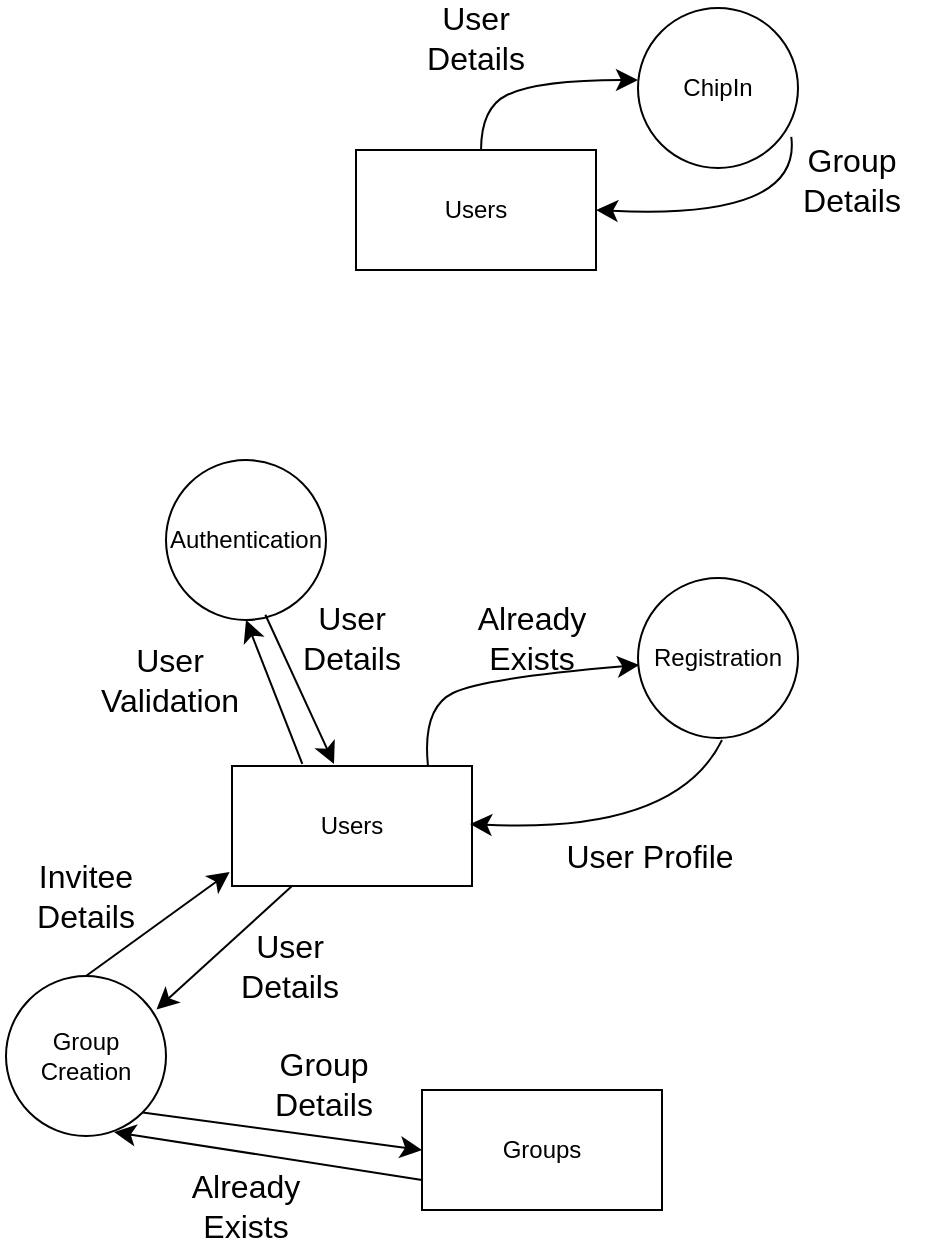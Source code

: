 <mxfile version="24.8.4">
  <diagram name="Page-1" id="Ox2pd_-ezXuu2vmuTwkr">
    <mxGraphModel dx="1374" dy="936" grid="0" gridSize="10" guides="1" tooltips="1" connect="1" arrows="1" fold="1" page="0" pageScale="1" pageWidth="827" pageHeight="1169" math="0" shadow="0">
      <root>
        <mxCell id="0" />
        <mxCell id="1" parent="0" />
        <mxCell id="_YDLDDmP3AWMdbrlhDva-1" value="ChipIn" style="ellipse;whiteSpace=wrap;html=1;aspect=fixed;" vertex="1" parent="1">
          <mxGeometry x="99" y="358" width="80" height="80" as="geometry" />
        </mxCell>
        <mxCell id="_YDLDDmP3AWMdbrlhDva-2" value="" style="curved=1;endArrow=classic;html=1;rounded=0;fontSize=12;startSize=8;endSize=8;" edge="1" parent="1">
          <mxGeometry width="50" height="50" relative="1" as="geometry">
            <mxPoint x="21" y="438" as="sourcePoint" />
            <mxPoint x="99" y="394" as="targetPoint" />
            <Array as="points">
              <mxPoint x="18" y="409" />
              <mxPoint x="49" y="394" />
            </Array>
          </mxGeometry>
        </mxCell>
        <mxCell id="_YDLDDmP3AWMdbrlhDva-3" value="Users" style="rounded=0;whiteSpace=wrap;html=1;" vertex="1" parent="1">
          <mxGeometry x="-42" y="429" width="120" height="60" as="geometry" />
        </mxCell>
        <mxCell id="_YDLDDmP3AWMdbrlhDva-4" value="User Details" style="text;html=1;align=center;verticalAlign=middle;whiteSpace=wrap;rounded=0;fontSize=16;" vertex="1" parent="1">
          <mxGeometry x="-25" y="358" width="86" height="30" as="geometry" />
        </mxCell>
        <mxCell id="_YDLDDmP3AWMdbrlhDva-10" value="" style="curved=1;endArrow=classic;html=1;rounded=0;fontSize=12;startSize=8;endSize=8;entryX=1;entryY=0.5;entryDx=0;entryDy=0;exitX=0.958;exitY=0.805;exitDx=0;exitDy=0;exitPerimeter=0;" edge="1" parent="1" source="_YDLDDmP3AWMdbrlhDva-1" target="_YDLDDmP3AWMdbrlhDva-3">
          <mxGeometry width="50" height="50" relative="1" as="geometry">
            <mxPoint x="153" y="508" as="sourcePoint" />
            <mxPoint x="231" y="464" as="targetPoint" />
            <Array as="points">
              <mxPoint x="181" y="464" />
            </Array>
          </mxGeometry>
        </mxCell>
        <mxCell id="_YDLDDmP3AWMdbrlhDva-11" value="Group Details" style="text;html=1;align=center;verticalAlign=middle;whiteSpace=wrap;rounded=0;fontSize=16;" vertex="1" parent="1">
          <mxGeometry x="163" y="429" width="86" height="30" as="geometry" />
        </mxCell>
        <mxCell id="_YDLDDmP3AWMdbrlhDva-12" value="Registration" style="ellipse;whiteSpace=wrap;html=1;aspect=fixed;" vertex="1" parent="1">
          <mxGeometry x="99" y="643" width="80" height="80" as="geometry" />
        </mxCell>
        <mxCell id="_YDLDDmP3AWMdbrlhDva-14" value="Users" style="rounded=0;whiteSpace=wrap;html=1;" vertex="1" parent="1">
          <mxGeometry x="-104" y="737" width="120" height="60" as="geometry" />
        </mxCell>
        <mxCell id="_YDLDDmP3AWMdbrlhDva-15" value="User Profile" style="text;html=1;align=center;verticalAlign=middle;whiteSpace=wrap;rounded=0;fontSize=16;" vertex="1" parent="1">
          <mxGeometry x="62" y="767" width="86" height="30" as="geometry" />
        </mxCell>
        <mxCell id="_YDLDDmP3AWMdbrlhDva-16" value="" style="curved=1;endArrow=classic;html=1;rounded=0;fontSize=12;startSize=8;endSize=8;entryX=1;entryY=0.5;entryDx=0;entryDy=0;" edge="1" parent="1">
          <mxGeometry width="50" height="50" relative="1" as="geometry">
            <mxPoint x="141" y="724" as="sourcePoint" />
            <mxPoint x="15" y="766" as="targetPoint" />
            <Array as="points">
              <mxPoint x="118" y="771" />
            </Array>
          </mxGeometry>
        </mxCell>
        <mxCell id="_YDLDDmP3AWMdbrlhDva-17" value="Authentication" style="ellipse;whiteSpace=wrap;html=1;aspect=fixed;" vertex="1" parent="1">
          <mxGeometry x="-137" y="584" width="80" height="80" as="geometry" />
        </mxCell>
        <mxCell id="_YDLDDmP3AWMdbrlhDva-19" value="" style="endArrow=classic;html=1;rounded=0;fontSize=12;startSize=8;endSize=8;curved=1;exitX=0.621;exitY=0.967;exitDx=0;exitDy=0;exitPerimeter=0;" edge="1" parent="1" source="_YDLDDmP3AWMdbrlhDva-17">
          <mxGeometry width="50" height="50" relative="1" as="geometry">
            <mxPoint x="-3" y="721" as="sourcePoint" />
            <mxPoint x="-53" y="736" as="targetPoint" />
          </mxGeometry>
        </mxCell>
        <mxCell id="_YDLDDmP3AWMdbrlhDva-20" value="User Details" style="text;html=1;align=center;verticalAlign=middle;whiteSpace=wrap;rounded=0;fontSize=16;" vertex="1" parent="1">
          <mxGeometry x="-87" y="658" width="86" height="30" as="geometry" />
        </mxCell>
        <mxCell id="_YDLDDmP3AWMdbrlhDva-21" value="" style="endArrow=classic;html=1;rounded=0;fontSize=12;startSize=8;endSize=8;curved=1;exitX=0.293;exitY=-0.017;exitDx=0;exitDy=0;exitPerimeter=0;entryX=0.5;entryY=1;entryDx=0;entryDy=0;" edge="1" parent="1" source="_YDLDDmP3AWMdbrlhDva-14" target="_YDLDDmP3AWMdbrlhDva-17">
          <mxGeometry width="50" height="50" relative="1" as="geometry">
            <mxPoint x="-81" y="729" as="sourcePoint" />
            <mxPoint x="-42" y="796" as="targetPoint" />
          </mxGeometry>
        </mxCell>
        <mxCell id="_YDLDDmP3AWMdbrlhDva-22" value="User Validation" style="text;html=1;align=center;verticalAlign=middle;whiteSpace=wrap;rounded=0;fontSize=16;" vertex="1" parent="1">
          <mxGeometry x="-178" y="679" width="86" height="30" as="geometry" />
        </mxCell>
        <mxCell id="_YDLDDmP3AWMdbrlhDva-27" style="edgeStyle=none;curved=1;rounded=0;orthogonalLoop=1;jettySize=auto;html=1;exitX=1;exitY=1;exitDx=0;exitDy=0;entryX=0;entryY=0.5;entryDx=0;entryDy=0;fontSize=12;startSize=8;endSize=8;" edge="1" parent="1" source="_YDLDDmP3AWMdbrlhDva-23" target="_YDLDDmP3AWMdbrlhDva-26">
          <mxGeometry relative="1" as="geometry" />
        </mxCell>
        <mxCell id="_YDLDDmP3AWMdbrlhDva-29" style="edgeStyle=none;curved=1;rounded=0;orthogonalLoop=1;jettySize=auto;html=1;exitX=0.5;exitY=0;exitDx=0;exitDy=0;fontSize=12;startSize=8;endSize=8;" edge="1" parent="1" source="_YDLDDmP3AWMdbrlhDva-23">
          <mxGeometry relative="1" as="geometry">
            <mxPoint x="-105.174" y="790" as="targetPoint" />
          </mxGeometry>
        </mxCell>
        <mxCell id="_YDLDDmP3AWMdbrlhDva-23" value="Group Creation" style="ellipse;whiteSpace=wrap;html=1;aspect=fixed;" vertex="1" parent="1">
          <mxGeometry x="-217" y="842" width="80" height="80" as="geometry" />
        </mxCell>
        <mxCell id="_YDLDDmP3AWMdbrlhDva-24" value="" style="endArrow=classic;html=1;rounded=0;fontSize=12;startSize=8;endSize=8;curved=1;entryX=0.941;entryY=0.209;entryDx=0;entryDy=0;entryPerimeter=0;exitX=0.25;exitY=1;exitDx=0;exitDy=0;" edge="1" parent="1" source="_YDLDDmP3AWMdbrlhDva-14" target="_YDLDDmP3AWMdbrlhDva-23">
          <mxGeometry width="50" height="50" relative="1" as="geometry">
            <mxPoint x="-27" y="710" as="sourcePoint" />
            <mxPoint x="23" y="660" as="targetPoint" />
          </mxGeometry>
        </mxCell>
        <mxCell id="_YDLDDmP3AWMdbrlhDva-25" value="User Details" style="text;html=1;align=center;verticalAlign=middle;whiteSpace=wrap;rounded=0;fontSize=16;" vertex="1" parent="1">
          <mxGeometry x="-118" y="822" width="86" height="30" as="geometry" />
        </mxCell>
        <mxCell id="_YDLDDmP3AWMdbrlhDva-26" value="Groups" style="rounded=0;whiteSpace=wrap;html=1;" vertex="1" parent="1">
          <mxGeometry x="-9" y="899" width="120" height="60" as="geometry" />
        </mxCell>
        <mxCell id="_YDLDDmP3AWMdbrlhDva-28" value="Group Details" style="text;html=1;align=center;verticalAlign=middle;whiteSpace=wrap;rounded=0;fontSize=16;" vertex="1" parent="1">
          <mxGeometry x="-101" y="881" width="86" height="30" as="geometry" />
        </mxCell>
        <mxCell id="_YDLDDmP3AWMdbrlhDva-30" value="Invitee Details" style="text;html=1;align=center;verticalAlign=middle;whiteSpace=wrap;rounded=0;fontSize=16;" vertex="1" parent="1">
          <mxGeometry x="-220" y="787" width="86" height="30" as="geometry" />
        </mxCell>
        <mxCell id="_YDLDDmP3AWMdbrlhDva-36" style="edgeStyle=none;curved=1;rounded=0;orthogonalLoop=1;jettySize=auto;html=1;exitX=0;exitY=0.75;exitDx=0;exitDy=0;entryX=0.675;entryY=0.975;entryDx=0;entryDy=0;entryPerimeter=0;fontSize=12;startSize=8;endSize=8;" edge="1" parent="1" source="_YDLDDmP3AWMdbrlhDva-26" target="_YDLDDmP3AWMdbrlhDva-23">
          <mxGeometry relative="1" as="geometry" />
        </mxCell>
        <mxCell id="_YDLDDmP3AWMdbrlhDva-37" value="Already Exists" style="text;html=1;align=center;verticalAlign=middle;whiteSpace=wrap;rounded=0;fontSize=16;" vertex="1" parent="1">
          <mxGeometry x="-140" y="942" width="86" height="30" as="geometry" />
        </mxCell>
        <mxCell id="_YDLDDmP3AWMdbrlhDva-38" value="" style="curved=1;endArrow=classic;html=1;rounded=0;fontSize=12;startSize=8;endSize=8;entryX=0.008;entryY=0.544;entryDx=0;entryDy=0;entryPerimeter=0;" edge="1" parent="1" target="_YDLDDmP3AWMdbrlhDva-12">
          <mxGeometry width="50" height="50" relative="1" as="geometry">
            <mxPoint x="-6" y="737" as="sourcePoint" />
            <mxPoint x="72" y="693" as="targetPoint" />
            <Array as="points">
              <mxPoint x="-9" y="708" />
              <mxPoint x="22" y="693" />
            </Array>
          </mxGeometry>
        </mxCell>
        <mxCell id="_YDLDDmP3AWMdbrlhDva-39" value="Already Exists" style="text;html=1;align=center;verticalAlign=middle;whiteSpace=wrap;rounded=0;fontSize=16;" vertex="1" parent="1">
          <mxGeometry x="3" y="658" width="86" height="30" as="geometry" />
        </mxCell>
      </root>
    </mxGraphModel>
  </diagram>
</mxfile>
